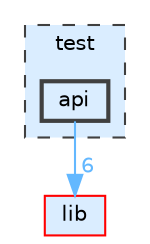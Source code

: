 digraph "/Users/ugo/projects/s3client/repo/test/api"
{
 // INTERACTIVE_SVG=YES
 // LATEX_PDF_SIZE
  bgcolor="transparent";
  edge [fontname=Helvetica,fontsize=10,labelfontname=Helvetica,labelfontsize=10];
  node [fontname=Helvetica,fontsize=10,shape=box,height=0.2,width=0.4];
  compound=true
  subgraph clusterdir_13e138d54eb8818da29c3992edef070a {
    graph [ bgcolor="#daedff", pencolor="grey25", label="test", fontname=Helvetica,fontsize=10 style="filled,dashed", URL="dir_13e138d54eb8818da29c3992edef070a.html",tooltip=""]
  dir_68d9d37faf938ef4e7c82b587d705a9a [label="api", fillcolor="#daedff", color="grey25", style="filled,bold", URL="dir_68d9d37faf938ef4e7c82b587d705a9a.html",tooltip=""];
  }
  dir_97aefd0d527b934f1d99a682da8fe6a9 [label="lib", fillcolor="#daedff", color="red", style="filled", URL="dir_97aefd0d527b934f1d99a682da8fe6a9.html",tooltip=""];
  dir_68d9d37faf938ef4e7c82b587d705a9a->dir_97aefd0d527b934f1d99a682da8fe6a9 [headlabel="6", labeldistance=1.5 headhref="dir_000001_000006.html" color="steelblue1" fontcolor="steelblue1"];
}
